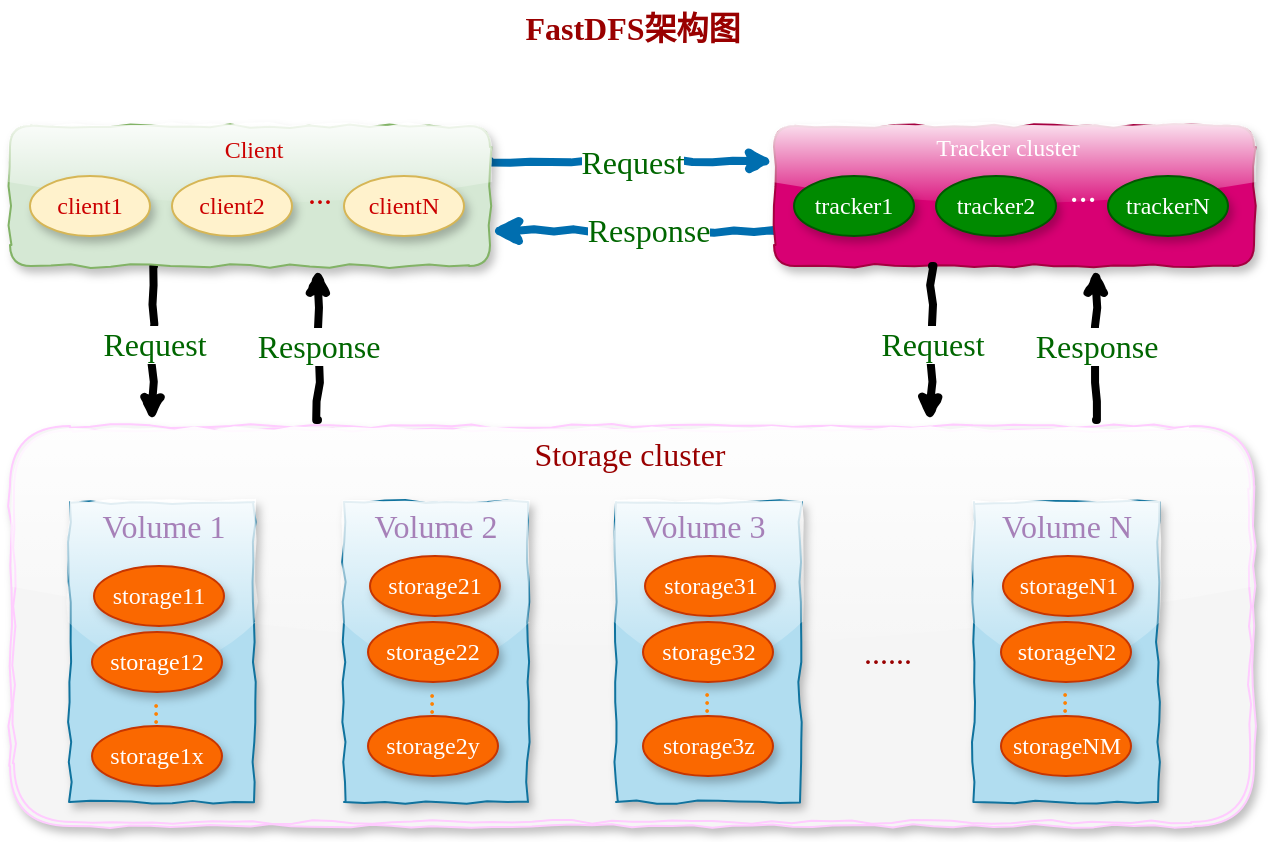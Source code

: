 <mxfile version="10.7.0" type="github"><diagram id="gqce7w7WW1d5889_q0ys" name="第 1 页"><mxGraphModel dx="1398" dy="915" grid="1" gridSize="10" guides="1" tooltips="1" connect="1" arrows="1" fold="1" page="1" pageScale="1" pageWidth="827" pageHeight="1169" math="0" shadow="0"><root><mxCell id="0"/><mxCell id="1" parent="0"/><mxCell id="2ptYTXnFvORGKsEjttlw-15" value="Request" style="edgeStyle=orthogonalEdgeStyle;rounded=0;orthogonalLoop=1;jettySize=auto;html=1;exitX=1;exitY=0.25;exitDx=0;exitDy=0;entryX=0;entryY=0.25;entryDx=0;entryDy=0;fontFamily=Comic Sans MS;fontSize=16;fontColor=#006600;endSize=4;startSize=4;jumpStyle=none;jumpSize=11;comic=1;shadow=0;fillColor=#1ba1e2;strokeColor=#006EAF;strokeWidth=4;" edge="1" parent="1" source="2ptYTXnFvORGKsEjttlw-1" target="2ptYTXnFvORGKsEjttlw-9"><mxGeometry relative="1" as="geometry"/></mxCell><mxCell id="2ptYTXnFvORGKsEjttlw-19" style="rounded=0;comic=1;jumpStyle=none;jumpSize=11;orthogonalLoop=1;jettySize=auto;html=1;exitX=0.25;exitY=1;exitDx=0;exitDy=0;shadow=0;startSize=4;endSize=4;strokeWidth=4;fontFamily=Comic Sans MS;fontSize=16;fontColor=#006600;" edge="1" parent="1"><mxGeometry relative="1" as="geometry"><mxPoint x="150" y="190" as="sourcePoint"/><mxPoint x="149" y="268" as="targetPoint"/></mxGeometry></mxCell><mxCell id="2ptYTXnFvORGKsEjttlw-21" value="Request" style="text;html=1;resizable=0;points=[];align=center;verticalAlign=middle;labelBackgroundColor=#ffffff;fontSize=16;fontFamily=Comic Sans MS;fontColor=#006600;" vertex="1" connectable="0" parent="2ptYTXnFvORGKsEjttlw-19"><mxGeometry x="-0.0" relative="1" as="geometry"><mxPoint as="offset"/></mxGeometry></mxCell><mxCell id="2ptYTXnFvORGKsEjttlw-20" style="rounded=0;comic=1;jumpStyle=none;jumpSize=11;orthogonalLoop=1;jettySize=auto;html=1;shadow=0;startSize=4;endSize=4;strokeWidth=4;fontFamily=Comic Sans MS;fontSize=16;fontColor=#006600;exitX=0.18;exitY=-0.014;exitDx=0;exitDy=0;exitPerimeter=0;entryX=0.467;entryY=1.014;entryDx=0;entryDy=0;entryPerimeter=0;" edge="1" parent="1"><mxGeometry relative="1" as="geometry"><mxPoint x="232" y="267" as="sourcePoint"/><mxPoint x="232" y="191" as="targetPoint"/></mxGeometry></mxCell><mxCell id="2ptYTXnFvORGKsEjttlw-22" value="Response" style="text;html=1;resizable=0;points=[];align=center;verticalAlign=middle;labelBackgroundColor=#ffffff;fontSize=16;fontFamily=Comic Sans MS;fontColor=#006600;" vertex="1" connectable="0" parent="2ptYTXnFvORGKsEjttlw-20"><mxGeometry x="-0.026" relative="1" as="geometry"><mxPoint as="offset"/></mxGeometry></mxCell><mxCell id="2ptYTXnFvORGKsEjttlw-1" value="" style="rounded=1;whiteSpace=wrap;html=1;fillColor=#d5e8d4;strokeColor=#82b366;shadow=1;comic=1;glass=1;" vertex="1" parent="1"><mxGeometry x="78" y="120" width="240" height="70" as="geometry"/></mxCell><mxCell id="2ptYTXnFvORGKsEjttlw-4" value="client1" style="ellipse;whiteSpace=wrap;html=1;fillColor=#fff2cc;strokeColor=#d6b656;fontFamily=Comic Sans MS;labelBorderColor=none;labelBackgroundColor=none;fontColor=#CC0000;shadow=1;" vertex="1" parent="1"><mxGeometry x="88" y="145" width="60" height="30" as="geometry"/></mxCell><mxCell id="2ptYTXnFvORGKsEjttlw-5" value="client2" style="ellipse;whiteSpace=wrap;html=1;fillColor=#fff2cc;strokeColor=#d6b656;fontFamily=Comic Sans MS;labelBorderColor=none;labelBackgroundColor=none;fontColor=#CC0000;shadow=1;" vertex="1" parent="1"><mxGeometry x="159" y="145" width="60" height="30" as="geometry"/></mxCell><mxCell id="2ptYTXnFvORGKsEjttlw-6" value="clientN" style="ellipse;whiteSpace=wrap;html=1;fillColor=#fff2cc;strokeColor=#d6b656;fontFamily=Comic Sans MS;labelBorderColor=none;labelBackgroundColor=none;fontColor=#CC0000;shadow=1;" vertex="1" parent="1"><mxGeometry x="245" y="145" width="60" height="30" as="geometry"/></mxCell><mxCell id="2ptYTXnFvORGKsEjttlw-7" value="Client" style="text;html=1;strokeColor=none;fillColor=none;align=center;verticalAlign=middle;whiteSpace=wrap;rounded=0;shadow=1;glass=1;comic=1;labelBackgroundColor=none;fontFamily=Comic Sans MS;fontColor=#CC0000;" vertex="1" parent="1"><mxGeometry x="180" y="122" width="40" height="20" as="geometry"/></mxCell><mxCell id="2ptYTXnFvORGKsEjttlw-8" value="..." style="text;html=1;strokeColor=none;fillColor=none;align=center;verticalAlign=middle;whiteSpace=wrap;rounded=0;shadow=1;glass=1;comic=1;labelBackgroundColor=none;fontFamily=Comic Sans MS;fontColor=#CC0000;fontSize=16;" vertex="1" parent="1"><mxGeometry x="213" y="143" width="40" height="20" as="geometry"/></mxCell><mxCell id="2ptYTXnFvORGKsEjttlw-16" style="edgeStyle=orthogonalEdgeStyle;rounded=0;orthogonalLoop=1;jettySize=auto;html=1;exitX=0;exitY=0.75;exitDx=0;exitDy=0;entryX=1;entryY=0.75;entryDx=0;entryDy=0;fontFamily=Comic Sans MS;fontSize=16;fontColor=#006600;strokeWidth=4;comic=1;fillColor=#1ba1e2;strokeColor=#006EAF;" edge="1" parent="1" source="2ptYTXnFvORGKsEjttlw-9" target="2ptYTXnFvORGKsEjttlw-1"><mxGeometry relative="1" as="geometry"/></mxCell><mxCell id="2ptYTXnFvORGKsEjttlw-17" value="Response" style="text;html=1;resizable=0;points=[];align=center;verticalAlign=middle;labelBackgroundColor=#ffffff;fontSize=16;fontFamily=Comic Sans MS;fontColor=#006600;" vertex="1" connectable="0" parent="2ptYTXnFvORGKsEjttlw-16"><mxGeometry x="-0.111" y="-1" relative="1" as="geometry"><mxPoint as="offset"/></mxGeometry></mxCell><mxCell id="2ptYTXnFvORGKsEjttlw-9" value="" style="rounded=1;whiteSpace=wrap;html=1;fillColor=#d80073;strokeColor=#A50040;shadow=1;comic=1;glass=1;fontColor=#ffffff;" vertex="1" parent="1"><mxGeometry x="460" y="120" width="240" height="70" as="geometry"/></mxCell><mxCell id="2ptYTXnFvORGKsEjttlw-10" value="tracker1" style="ellipse;whiteSpace=wrap;html=1;fillColor=#008a00;strokeColor=#005700;fontFamily=Comic Sans MS;labelBorderColor=none;labelBackgroundColor=none;fontColor=#ffffff;shadow=1;" vertex="1" parent="1"><mxGeometry x="470" y="145" width="60" height="30" as="geometry"/></mxCell><mxCell id="2ptYTXnFvORGKsEjttlw-11" value="tracker2" style="ellipse;whiteSpace=wrap;html=1;fillColor=#008a00;strokeColor=#005700;fontFamily=Comic Sans MS;labelBorderColor=none;labelBackgroundColor=none;fontColor=#ffffff;shadow=1;" vertex="1" parent="1"><mxGeometry x="541" y="145" width="60" height="30" as="geometry"/></mxCell><mxCell id="2ptYTXnFvORGKsEjttlw-12" value="trackerN" style="ellipse;whiteSpace=wrap;html=1;fillColor=#008a00;strokeColor=#005700;fontFamily=Comic Sans MS;labelBorderColor=none;labelBackgroundColor=none;fontColor=#ffffff;shadow=1;" vertex="1" parent="1"><mxGeometry x="627" y="145" width="60" height="30" as="geometry"/></mxCell><mxCell id="2ptYTXnFvORGKsEjttlw-13" value="&lt;font color=&quot;#ffffff&quot;&gt;Tracker cluster&lt;/font&gt;" style="text;html=1;strokeColor=none;fillColor=none;align=center;verticalAlign=middle;whiteSpace=wrap;rounded=0;shadow=1;glass=1;comic=1;labelBackgroundColor=none;fontFamily=Comic Sans MS;fontColor=#CC0000;" vertex="1" parent="1"><mxGeometry x="527" y="121" width="100" height="20" as="geometry"/></mxCell><mxCell id="2ptYTXnFvORGKsEjttlw-14" value="&lt;font color=&quot;#ffffff&quot;&gt;...&lt;/font&gt;" style="text;html=1;align=center;verticalAlign=middle;whiteSpace=wrap;rounded=0;shadow=1;glass=1;comic=1;labelBackgroundColor=none;fontFamily=Comic Sans MS;fillColor=none;fontStyle=2;fontSize=18;fontColor=#006600;" vertex="1" parent="1"><mxGeometry x="595" y="142" width="40" height="20" as="geometry"/></mxCell><mxCell id="2ptYTXnFvORGKsEjttlw-18" value="" style="shape=ext;double=1;rounded=1;whiteSpace=wrap;html=1;shadow=1;glass=1;comic=1;labelBackgroundColor=none;fillColor=#f5f5f5;fontFamily=Comic Sans MS;fontSize=16;fontColor=#333333;strokeColor=#FFCCFF;" vertex="1" parent="1"><mxGeometry x="78" y="270" width="622" height="200" as="geometry"/></mxCell><mxCell id="2ptYTXnFvORGKsEjttlw-27" style="rounded=0;comic=1;jumpStyle=none;jumpSize=11;orthogonalLoop=1;jettySize=auto;html=1;exitX=0.25;exitY=1;exitDx=0;exitDy=0;shadow=0;startSize=4;endSize=4;strokeWidth=4;fontFamily=Comic Sans MS;fontSize=16;fontColor=#006600;" edge="1" parent="1"><mxGeometry relative="1" as="geometry"><mxPoint x="539" y="190" as="sourcePoint"/><mxPoint x="538" y="268" as="targetPoint"/></mxGeometry></mxCell><mxCell id="2ptYTXnFvORGKsEjttlw-28" value="Request" style="text;html=1;resizable=0;points=[];align=center;verticalAlign=middle;labelBackgroundColor=#ffffff;fontSize=16;fontFamily=Comic Sans MS;fontColor=#006600;" vertex="1" connectable="0" parent="2ptYTXnFvORGKsEjttlw-27"><mxGeometry x="-0.0" relative="1" as="geometry"><mxPoint as="offset"/></mxGeometry></mxCell><mxCell id="2ptYTXnFvORGKsEjttlw-29" style="rounded=0;comic=1;jumpStyle=none;jumpSize=11;orthogonalLoop=1;jettySize=auto;html=1;shadow=0;startSize=4;endSize=4;strokeWidth=4;fontFamily=Comic Sans MS;fontSize=16;fontColor=#006600;exitX=0.18;exitY=-0.014;exitDx=0;exitDy=0;exitPerimeter=0;entryX=0.467;entryY=1.014;entryDx=0;entryDy=0;entryPerimeter=0;" edge="1" parent="1"><mxGeometry relative="1" as="geometry"><mxPoint x="621" y="267" as="sourcePoint"/><mxPoint x="621" y="191" as="targetPoint"/></mxGeometry></mxCell><mxCell id="2ptYTXnFvORGKsEjttlw-30" value="Response" style="text;html=1;resizable=0;points=[];align=center;verticalAlign=middle;labelBackgroundColor=#ffffff;fontSize=16;fontFamily=Comic Sans MS;fontColor=#006600;" vertex="1" connectable="0" parent="2ptYTXnFvORGKsEjttlw-29"><mxGeometry x="-0.026" relative="1" as="geometry"><mxPoint as="offset"/></mxGeometry></mxCell><mxCell id="2ptYTXnFvORGKsEjttlw-32" value="FastDFS架构图" style="text;html=1;align=center;verticalAlign=middle;whiteSpace=wrap;rounded=0;shadow=1;glass=1;comic=1;labelBackgroundColor=none;fontFamily=Comic Sans MS;fontSize=16;fontStyle=1;fontColor=#990000;" vertex="1" parent="1"><mxGeometry x="313.5" y="61" width="151" height="20" as="geometry"/></mxCell><mxCell id="2ptYTXnFvORGKsEjttlw-33" value="" style="rounded=0;whiteSpace=wrap;html=1;shadow=1;glass=1;comic=1;labelBackgroundColor=none;strokeColor=#10739e;fillColor=#b1ddf0;fontFamily=Comic Sans MS;fontSize=16;" vertex="1" parent="1"><mxGeometry x="108" y="308" width="92" height="150" as="geometry"/></mxCell><mxCell id="2ptYTXnFvORGKsEjttlw-34" value="" style="rounded=0;whiteSpace=wrap;html=1;shadow=1;glass=1;comic=1;labelBackgroundColor=none;strokeColor=#10739e;fillColor=#b1ddf0;fontFamily=Comic Sans MS;fontSize=16;" vertex="1" parent="1"><mxGeometry x="245" y="308" width="92" height="150" as="geometry"/></mxCell><mxCell id="2ptYTXnFvORGKsEjttlw-35" value="" style="rounded=0;whiteSpace=wrap;html=1;shadow=1;glass=1;comic=1;labelBackgroundColor=none;strokeColor=#10739e;fillColor=#b1ddf0;fontFamily=Comic Sans MS;fontSize=16;" vertex="1" parent="1"><mxGeometry x="381" y="308" width="92" height="150" as="geometry"/></mxCell><mxCell id="2ptYTXnFvORGKsEjttlw-36" value="" style="rounded=0;whiteSpace=wrap;html=1;shadow=1;glass=1;comic=1;labelBackgroundColor=none;strokeColor=#10739e;fillColor=#b1ddf0;fontFamily=Comic Sans MS;fontSize=16;" vertex="1" parent="1"><mxGeometry x="560" y="308" width="92" height="150" as="geometry"/></mxCell><mxCell id="2ptYTXnFvORGKsEjttlw-38" value="......" style="rounded=1;whiteSpace=wrap;html=1;shadow=1;glass=1;comic=1;labelBackgroundColor=none;strokeColor=none;fillColor=none;fontFamily=Comic Sans MS;fontSize=16;fontColor=#990000;" vertex="1" parent="1"><mxGeometry x="481.5" y="363" width="70" height="40" as="geometry"/></mxCell><mxCell id="2ptYTXnFvORGKsEjttlw-39" value="Storage cluster" style="text;html=1;strokeColor=none;fillColor=none;align=center;verticalAlign=middle;whiteSpace=wrap;rounded=0;shadow=1;glass=1;comic=1;labelBackgroundColor=none;fontFamily=Comic Sans MS;fontSize=16;fontColor=#990000;" vertex="1" parent="1"><mxGeometry x="318" y="274" width="140" height="20" as="geometry"/></mxCell><mxCell id="2ptYTXnFvORGKsEjttlw-41" value="Volume 1" style="text;html=1;strokeColor=none;fillColor=none;align=center;verticalAlign=middle;whiteSpace=wrap;rounded=0;shadow=1;glass=1;comic=1;labelBackgroundColor=none;fontFamily=Comic Sans MS;fontSize=16;fontColor=#A680B8;" vertex="1" parent="1"><mxGeometry x="120" y="310" width="70" height="20" as="geometry"/></mxCell><mxCell id="2ptYTXnFvORGKsEjttlw-42" value="Volume 2" style="text;html=1;strokeColor=none;fillColor=none;align=center;verticalAlign=middle;whiteSpace=wrap;rounded=0;shadow=1;glass=1;comic=1;labelBackgroundColor=none;fontFamily=Comic Sans MS;fontSize=16;fontColor=#A680B8;" vertex="1" parent="1"><mxGeometry x="256" y="310" width="70" height="20" as="geometry"/></mxCell><mxCell id="2ptYTXnFvORGKsEjttlw-43" value="Volume 3" style="text;html=1;strokeColor=none;fillColor=none;align=center;verticalAlign=middle;whiteSpace=wrap;rounded=0;shadow=1;glass=1;comic=1;labelBackgroundColor=none;fontFamily=Comic Sans MS;fontSize=16;fontColor=#A680B8;" vertex="1" parent="1"><mxGeometry x="390" y="310" width="70" height="20" as="geometry"/></mxCell><mxCell id="2ptYTXnFvORGKsEjttlw-44" value="Volume N" style="text;html=1;strokeColor=none;fillColor=none;align=center;verticalAlign=middle;whiteSpace=wrap;rounded=0;shadow=1;glass=1;comic=1;labelBackgroundColor=none;fontFamily=Comic Sans MS;fontSize=16;fontColor=#A680B8;" vertex="1" parent="1"><mxGeometry x="566.5" y="310" width="79" height="20" as="geometry"/></mxCell><mxCell id="2ptYTXnFvORGKsEjttlw-49" value="storage11" style="ellipse;whiteSpace=wrap;html=1;fillColor=#fa6800;strokeColor=#C73500;fontFamily=Comic Sans MS;labelBorderColor=none;labelBackgroundColor=none;shadow=1;fontColor=#ffffff;" vertex="1" parent="1"><mxGeometry x="120" y="340" width="65" height="30" as="geometry"/></mxCell><mxCell id="2ptYTXnFvORGKsEjttlw-50" value="storage12" style="ellipse;whiteSpace=wrap;html=1;fillColor=#fa6800;strokeColor=#C73500;fontFamily=Comic Sans MS;labelBorderColor=none;labelBackgroundColor=none;shadow=1;fontColor=#ffffff;" vertex="1" parent="1"><mxGeometry x="119" y="373" width="65" height="30" as="geometry"/></mxCell><mxCell id="2ptYTXnFvORGKsEjttlw-51" value="storage1x" style="ellipse;whiteSpace=wrap;html=1;fillColor=#fa6800;strokeColor=#C73500;fontFamily=Comic Sans MS;labelBorderColor=none;labelBackgroundColor=none;shadow=1;fontColor=#ffffff;" vertex="1" parent="1"><mxGeometry x="119" y="420" width="65" height="30" as="geometry"/></mxCell><mxCell id="2ptYTXnFvORGKsEjttlw-52" value="..." style="text;html=1;align=center;verticalAlign=bottom;whiteSpace=wrap;rounded=0;shadow=1;glass=1;comic=1;labelBackgroundColor=none;fontFamily=Comic Sans MS;fontSize=16;horizontal=0;fontColor=#FF8000;" vertex="1" parent="1"><mxGeometry x="118" y="404" width="40" height="20" as="geometry"/></mxCell><mxCell id="2ptYTXnFvORGKsEjttlw-53" value="storage21" style="ellipse;whiteSpace=wrap;html=1;fillColor=#fa6800;strokeColor=#C73500;fontFamily=Comic Sans MS;labelBorderColor=none;labelBackgroundColor=none;shadow=1;fontColor=#ffffff;" vertex="1" parent="1"><mxGeometry x="258" y="335" width="65" height="30" as="geometry"/></mxCell><mxCell id="2ptYTXnFvORGKsEjttlw-54" value="storage22" style="ellipse;whiteSpace=wrap;html=1;fillColor=#fa6800;strokeColor=#C73500;fontFamily=Comic Sans MS;labelBorderColor=none;labelBackgroundColor=none;shadow=1;fontColor=#ffffff;" vertex="1" parent="1"><mxGeometry x="257" y="368" width="65" height="30" as="geometry"/></mxCell><mxCell id="2ptYTXnFvORGKsEjttlw-55" value="storage2y" style="ellipse;whiteSpace=wrap;html=1;fillColor=#fa6800;strokeColor=#C73500;fontFamily=Comic Sans MS;labelBorderColor=none;labelBackgroundColor=none;shadow=1;fontColor=#ffffff;" vertex="1" parent="1"><mxGeometry x="257" y="415" width="65" height="30" as="geometry"/></mxCell><mxCell id="2ptYTXnFvORGKsEjttlw-56" value="..." style="text;html=1;align=center;verticalAlign=bottom;whiteSpace=wrap;rounded=0;shadow=1;glass=1;comic=1;labelBackgroundColor=none;fontFamily=Comic Sans MS;fontSize=16;horizontal=0;fontColor=#FF8000;" vertex="1" parent="1"><mxGeometry x="256" y="399" width="40" height="20" as="geometry"/></mxCell><mxCell id="2ptYTXnFvORGKsEjttlw-61" value="storage31" style="ellipse;whiteSpace=wrap;html=1;fillColor=#fa6800;strokeColor=#C73500;fontFamily=Comic Sans MS;labelBorderColor=none;labelBackgroundColor=none;shadow=1;fontColor=#ffffff;" vertex="1" parent="1"><mxGeometry x="395.5" y="335" width="65" height="30" as="geometry"/></mxCell><mxCell id="2ptYTXnFvORGKsEjttlw-62" value="storage32" style="ellipse;whiteSpace=wrap;html=1;fillColor=#fa6800;strokeColor=#C73500;fontFamily=Comic Sans MS;labelBorderColor=none;labelBackgroundColor=none;shadow=1;fontColor=#ffffff;" vertex="1" parent="1"><mxGeometry x="394.5" y="368" width="65" height="30" as="geometry"/></mxCell><mxCell id="2ptYTXnFvORGKsEjttlw-63" value="storage3z" style="ellipse;whiteSpace=wrap;html=1;fillColor=#fa6800;strokeColor=#C73500;fontFamily=Comic Sans MS;labelBorderColor=none;labelBackgroundColor=none;shadow=1;fontColor=#ffffff;" vertex="1" parent="1"><mxGeometry x="394.5" y="415" width="65" height="30" as="geometry"/></mxCell><mxCell id="2ptYTXnFvORGKsEjttlw-64" value="..." style="text;html=1;align=center;verticalAlign=bottom;whiteSpace=wrap;rounded=0;shadow=1;glass=1;comic=1;labelBackgroundColor=none;fontFamily=Comic Sans MS;fontSize=16;horizontal=0;fontColor=#FF8000;" vertex="1" parent="1"><mxGeometry x="393.5" y="399" width="40" height="20" as="geometry"/></mxCell><mxCell id="2ptYTXnFvORGKsEjttlw-65" value="storageN1" style="ellipse;whiteSpace=wrap;html=1;fillColor=#fa6800;strokeColor=#C73500;fontFamily=Comic Sans MS;labelBorderColor=none;labelBackgroundColor=none;shadow=1;fontColor=#ffffff;" vertex="1" parent="1"><mxGeometry x="574.5" y="335" width="65" height="30" as="geometry"/></mxCell><mxCell id="2ptYTXnFvORGKsEjttlw-66" value="storageN2" style="ellipse;whiteSpace=wrap;html=1;fillColor=#fa6800;strokeColor=#C73500;fontFamily=Comic Sans MS;labelBorderColor=none;labelBackgroundColor=none;shadow=1;fontColor=#ffffff;" vertex="1" parent="1"><mxGeometry x="573.5" y="368" width="65" height="30" as="geometry"/></mxCell><mxCell id="2ptYTXnFvORGKsEjttlw-67" value="storageNM" style="ellipse;whiteSpace=wrap;html=1;fillColor=#fa6800;strokeColor=#C73500;fontFamily=Comic Sans MS;labelBorderColor=none;labelBackgroundColor=none;shadow=1;fontColor=#ffffff;" vertex="1" parent="1"><mxGeometry x="573.5" y="415" width="65" height="30" as="geometry"/></mxCell><mxCell id="2ptYTXnFvORGKsEjttlw-68" value="..." style="text;html=1;align=center;verticalAlign=bottom;whiteSpace=wrap;rounded=0;shadow=1;glass=1;comic=1;labelBackgroundColor=none;fontFamily=Comic Sans MS;fontSize=16;horizontal=0;fontColor=#FF8000;" vertex="1" parent="1"><mxGeometry x="572.5" y="399" width="40" height="20" as="geometry"/></mxCell></root></mxGraphModel></diagram></mxfile>
